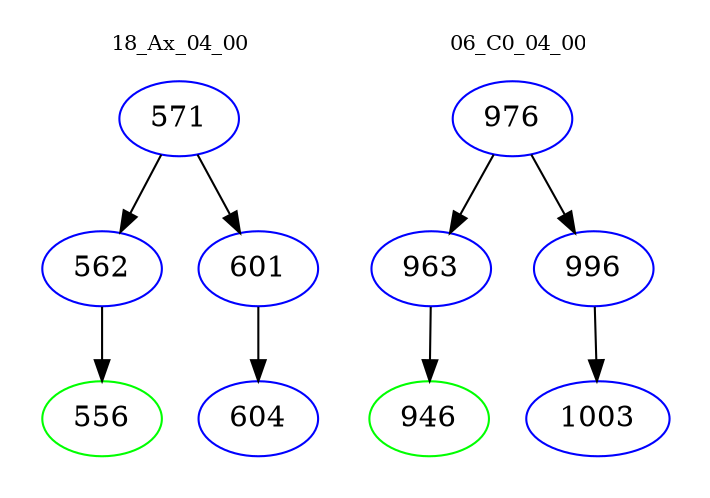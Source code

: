 digraph{
subgraph cluster_0 {
color = white
label = "18_Ax_04_00";
fontsize=10;
T0_571 [label="571", color="blue"]
T0_571 -> T0_562 [color="black"]
T0_562 [label="562", color="blue"]
T0_562 -> T0_556 [color="black"]
T0_556 [label="556", color="green"]
T0_571 -> T0_601 [color="black"]
T0_601 [label="601", color="blue"]
T0_601 -> T0_604 [color="black"]
T0_604 [label="604", color="blue"]
}
subgraph cluster_1 {
color = white
label = "06_C0_04_00";
fontsize=10;
T1_976 [label="976", color="blue"]
T1_976 -> T1_963 [color="black"]
T1_963 [label="963", color="blue"]
T1_963 -> T1_946 [color="black"]
T1_946 [label="946", color="green"]
T1_976 -> T1_996 [color="black"]
T1_996 [label="996", color="blue"]
T1_996 -> T1_1003 [color="black"]
T1_1003 [label="1003", color="blue"]
}
}
